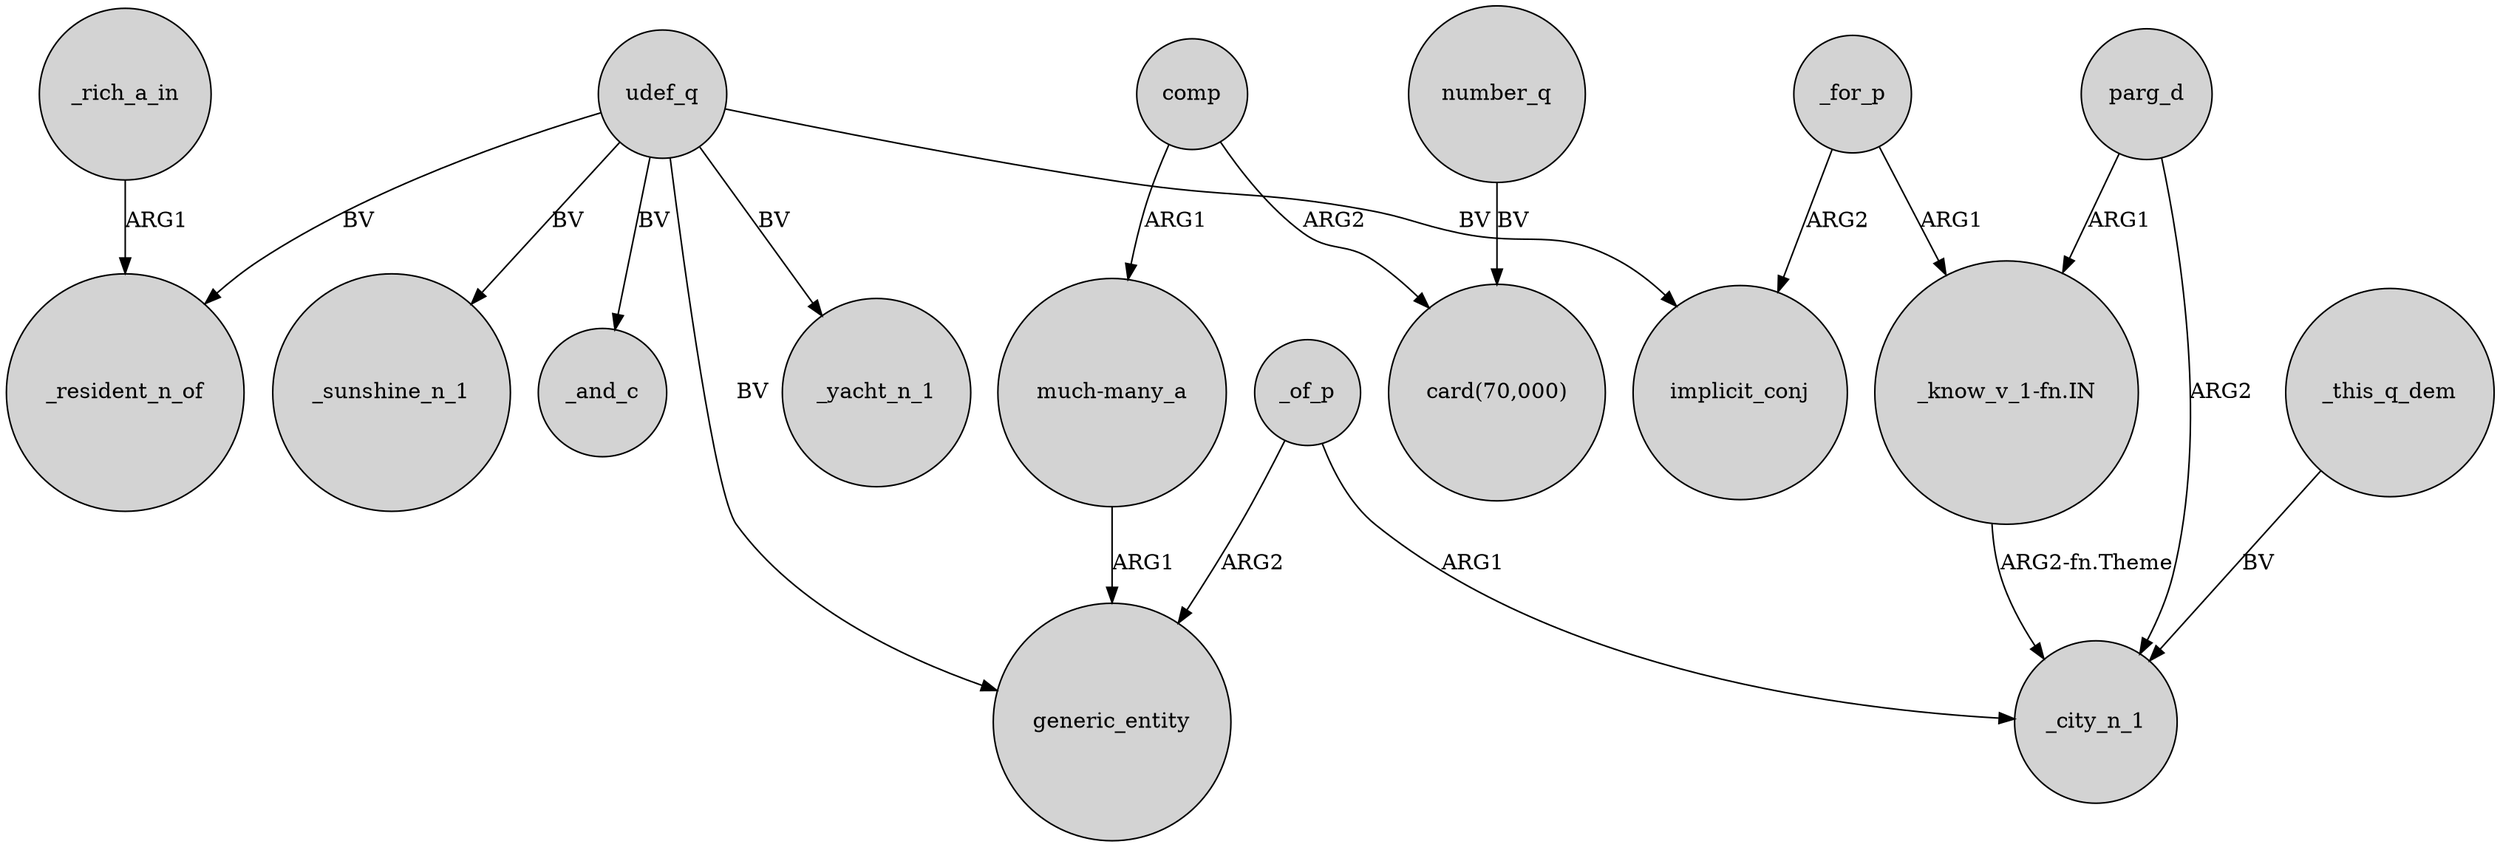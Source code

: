 digraph {
	node [shape=circle style=filled]
	_of_p -> generic_entity [label=ARG2]
	_rich_a_in -> _resident_n_of [label=ARG1]
	parg_d -> "_know_v_1-fn.IN" [label=ARG1]
	udef_q -> generic_entity [label=BV]
	"_know_v_1-fn.IN" -> _city_n_1 [label="ARG2-fn.Theme"]
	_for_p -> implicit_conj [label=ARG2]
	"much-many_a" -> generic_entity [label=ARG1]
	udef_q -> _yacht_n_1 [label=BV]
	udef_q -> implicit_conj [label=BV]
	_of_p -> _city_n_1 [label=ARG1]
	udef_q -> _resident_n_of [label=BV]
	comp -> "much-many_a" [label=ARG1]
	comp -> "card(70,000)" [label=ARG2]
	_for_p -> "_know_v_1-fn.IN" [label=ARG1]
	udef_q -> _sunshine_n_1 [label=BV]
	parg_d -> _city_n_1 [label=ARG2]
	udef_q -> _and_c [label=BV]
	number_q -> "card(70,000)" [label=BV]
	_this_q_dem -> _city_n_1 [label=BV]
}
